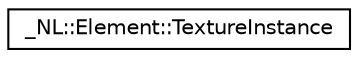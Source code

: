 digraph "Graphical Class Hierarchy"
{
  edge [fontname="Helvetica",fontsize="10",labelfontname="Helvetica",labelfontsize="10"];
  node [fontname="Helvetica",fontsize="10",shape=record];
  rankdir="LR";
  Node0 [label="_NL::Element::TextureInstance",height=0.2,width=0.4,color="black", fillcolor="white", style="filled",URL="$class___n_l_1_1_element_1_1_texture_instance.html"];
}
